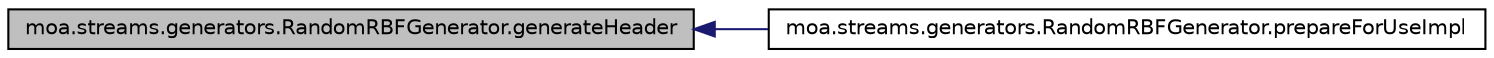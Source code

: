 digraph G
{
  edge [fontname="Helvetica",fontsize="10",labelfontname="Helvetica",labelfontsize="10"];
  node [fontname="Helvetica",fontsize="10",shape=record];
  rankdir=LR;
  Node1 [label="moa.streams.generators.RandomRBFGenerator.generateHeader",height=0.2,width=0.4,color="black", fillcolor="grey75", style="filled" fontcolor="black"];
  Node1 -> Node2 [dir=back,color="midnightblue",fontsize="10",style="solid",fontname="Helvetica"];
  Node2 [label="moa.streams.generators.RandomRBFGenerator.prepareForUseImpl",height=0.2,width=0.4,color="black", fillcolor="white", style="filled",URL="$classmoa_1_1streams_1_1generators_1_1RandomRBFGenerator.html#a2173cb206ccf84401a7dd8d31256d5fd",tooltip="This method describes the implementation of how to prepare this object for use."];
}
